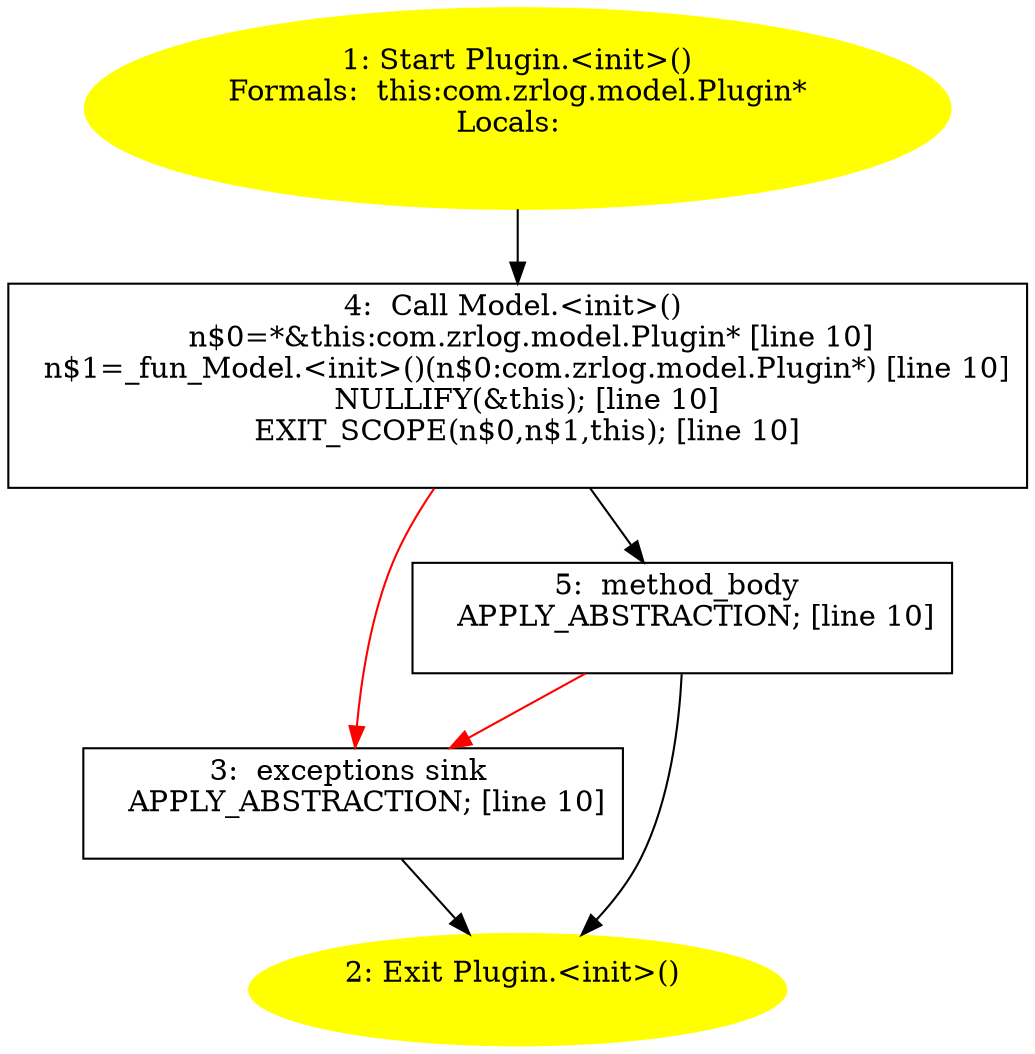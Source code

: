 /* @generated */
digraph cfg {
"com.zrlog.model.Plugin.<init>().7f3489c6cb9d8058f72de39aaa784c17_1" [label="1: Start Plugin.<init>()\nFormals:  this:com.zrlog.model.Plugin*\nLocals:  \n  " color=yellow style=filled]
	

	 "com.zrlog.model.Plugin.<init>().7f3489c6cb9d8058f72de39aaa784c17_1" -> "com.zrlog.model.Plugin.<init>().7f3489c6cb9d8058f72de39aaa784c17_4" ;
"com.zrlog.model.Plugin.<init>().7f3489c6cb9d8058f72de39aaa784c17_2" [label="2: Exit Plugin.<init>() \n  " color=yellow style=filled]
	

"com.zrlog.model.Plugin.<init>().7f3489c6cb9d8058f72de39aaa784c17_3" [label="3:  exceptions sink \n   APPLY_ABSTRACTION; [line 10]\n " shape="box"]
	

	 "com.zrlog.model.Plugin.<init>().7f3489c6cb9d8058f72de39aaa784c17_3" -> "com.zrlog.model.Plugin.<init>().7f3489c6cb9d8058f72de39aaa784c17_2" ;
"com.zrlog.model.Plugin.<init>().7f3489c6cb9d8058f72de39aaa784c17_4" [label="4:  Call Model.<init>() \n   n$0=*&this:com.zrlog.model.Plugin* [line 10]\n  n$1=_fun_Model.<init>()(n$0:com.zrlog.model.Plugin*) [line 10]\n  NULLIFY(&this); [line 10]\n  EXIT_SCOPE(n$0,n$1,this); [line 10]\n " shape="box"]
	

	 "com.zrlog.model.Plugin.<init>().7f3489c6cb9d8058f72de39aaa784c17_4" -> "com.zrlog.model.Plugin.<init>().7f3489c6cb9d8058f72de39aaa784c17_5" ;
	 "com.zrlog.model.Plugin.<init>().7f3489c6cb9d8058f72de39aaa784c17_4" -> "com.zrlog.model.Plugin.<init>().7f3489c6cb9d8058f72de39aaa784c17_3" [color="red" ];
"com.zrlog.model.Plugin.<init>().7f3489c6cb9d8058f72de39aaa784c17_5" [label="5:  method_body \n   APPLY_ABSTRACTION; [line 10]\n " shape="box"]
	

	 "com.zrlog.model.Plugin.<init>().7f3489c6cb9d8058f72de39aaa784c17_5" -> "com.zrlog.model.Plugin.<init>().7f3489c6cb9d8058f72de39aaa784c17_2" ;
	 "com.zrlog.model.Plugin.<init>().7f3489c6cb9d8058f72de39aaa784c17_5" -> "com.zrlog.model.Plugin.<init>().7f3489c6cb9d8058f72de39aaa784c17_3" [color="red" ];
}
